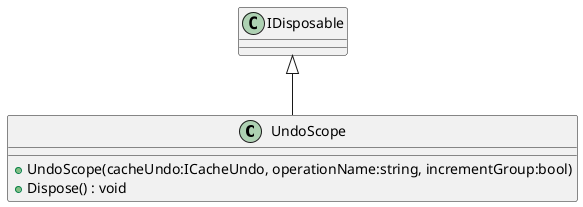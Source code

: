 @startuml
class UndoScope {
    + UndoScope(cacheUndo:ICacheUndo, operationName:string, incrementGroup:bool)
    + Dispose() : void
}
IDisposable <|-- UndoScope
@enduml
